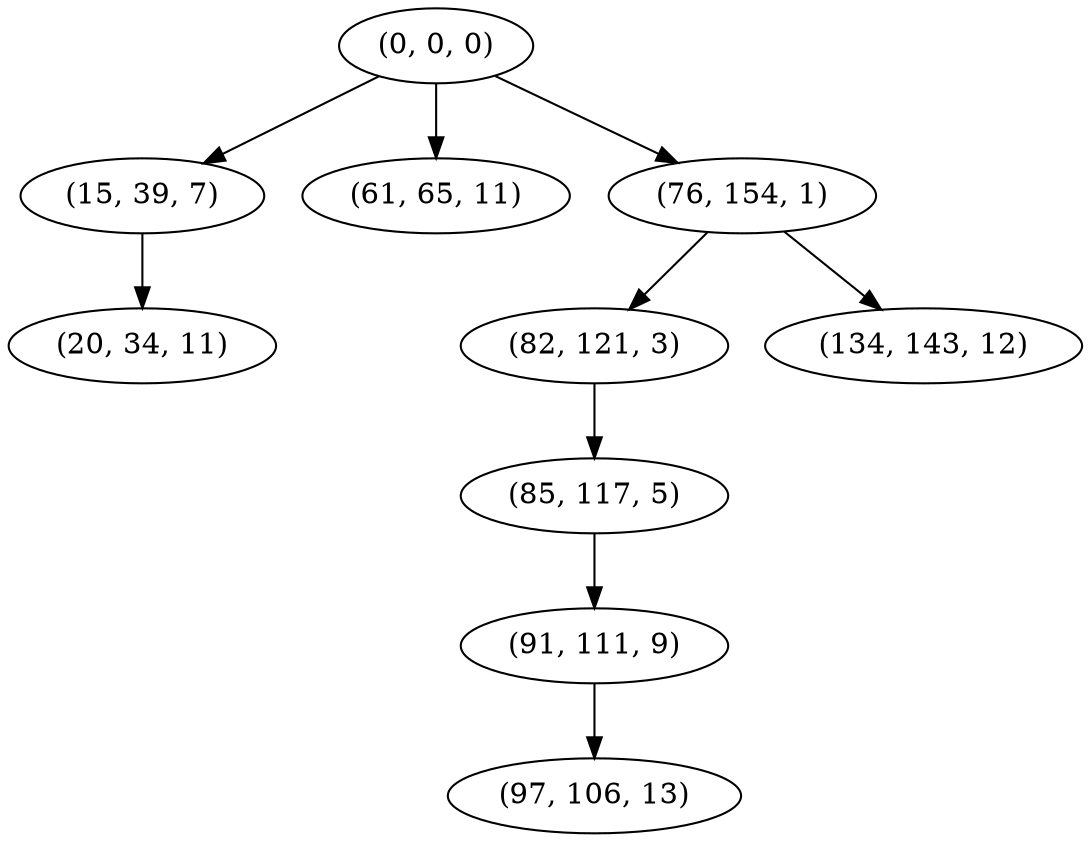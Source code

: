 digraph tree {
    "(0, 0, 0)";
    "(15, 39, 7)";
    "(20, 34, 11)";
    "(61, 65, 11)";
    "(76, 154, 1)";
    "(82, 121, 3)";
    "(85, 117, 5)";
    "(91, 111, 9)";
    "(97, 106, 13)";
    "(134, 143, 12)";
    "(0, 0, 0)" -> "(15, 39, 7)";
    "(0, 0, 0)" -> "(61, 65, 11)";
    "(0, 0, 0)" -> "(76, 154, 1)";
    "(15, 39, 7)" -> "(20, 34, 11)";
    "(76, 154, 1)" -> "(82, 121, 3)";
    "(76, 154, 1)" -> "(134, 143, 12)";
    "(82, 121, 3)" -> "(85, 117, 5)";
    "(85, 117, 5)" -> "(91, 111, 9)";
    "(91, 111, 9)" -> "(97, 106, 13)";
}

